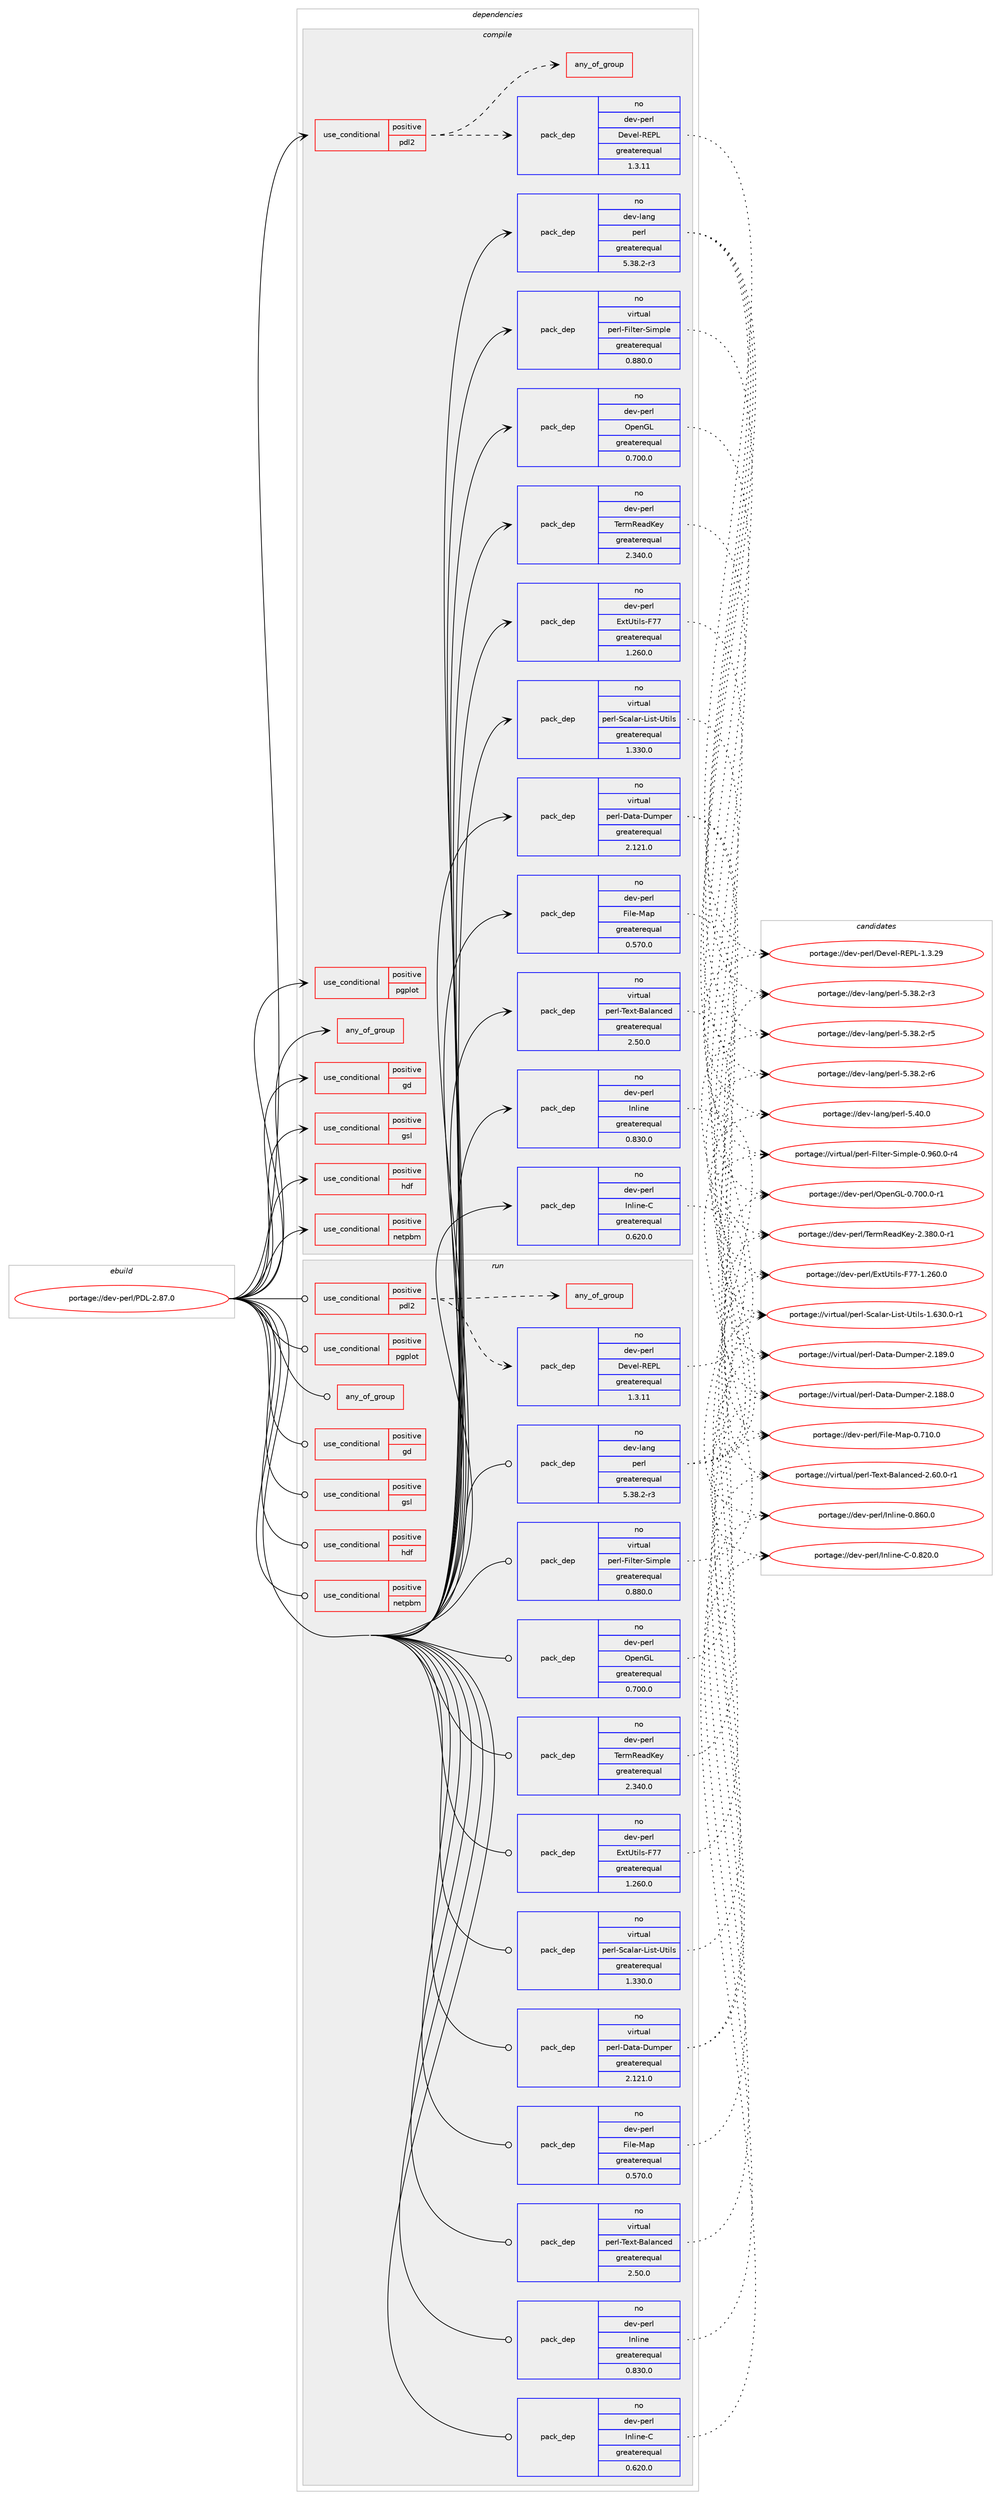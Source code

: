 digraph prolog {

# *************
# Graph options
# *************

newrank=true;
concentrate=true;
compound=true;
graph [rankdir=LR,fontname=Helvetica,fontsize=10,ranksep=1.5];#, ranksep=2.5, nodesep=0.2];
edge  [arrowhead=vee];
node  [fontname=Helvetica,fontsize=10];

# **********
# The ebuild
# **********

subgraph cluster_leftcol {
color=gray;
rank=same;
label=<<i>ebuild</i>>;
id [label="portage://dev-perl/PDL-2.87.0", color=red, width=4, href="../dev-perl/PDL-2.87.0.svg"];
}

# ****************
# The dependencies
# ****************

subgraph cluster_midcol {
color=gray;
label=<<i>dependencies</i>>;
subgraph cluster_compile {
fillcolor="#eeeeee";
style=filled;
label=<<i>compile</i>>;
subgraph any1041 {
dependency67538 [label=<<TABLE BORDER="0" CELLBORDER="1" CELLSPACING="0" CELLPADDING="4"><TR><TD CELLPADDING="10">any_of_group</TD></TR></TABLE>>, shape=none, color=red];# *** BEGIN UNKNOWN DEPENDENCY TYPE (TODO) ***
# dependency67538 -> package_dependency(portage://dev-perl/PDL-2.87.0,install,no,dev-perl,Term-ReadLine-Perl,none,[,,],[],[])
# *** END UNKNOWN DEPENDENCY TYPE (TODO) ***

# *** BEGIN UNKNOWN DEPENDENCY TYPE (TODO) ***
# dependency67538 -> package_dependency(portage://dev-perl/PDL-2.87.0,install,no,dev-perl,Term-ReadLine-Gnu,none,[,,],[],[])
# *** END UNKNOWN DEPENDENCY TYPE (TODO) ***

}
id:e -> dependency67538:w [weight=20,style="solid",arrowhead="vee"];
subgraph cond29078 {
dependency67539 [label=<<TABLE BORDER="0" CELLBORDER="1" CELLSPACING="0" CELLPADDING="4"><TR><TD ROWSPAN="3" CELLPADDING="10">use_conditional</TD></TR><TR><TD>positive</TD></TR><TR><TD>gd</TD></TR></TABLE>>, shape=none, color=red];
# *** BEGIN UNKNOWN DEPENDENCY TYPE (TODO) ***
# dependency67539 -> package_dependency(portage://dev-perl/PDL-2.87.0,install,no,media-libs,gd,none,[,,],[],[])
# *** END UNKNOWN DEPENDENCY TYPE (TODO) ***

}
id:e -> dependency67539:w [weight=20,style="solid",arrowhead="vee"];
subgraph cond29079 {
dependency67540 [label=<<TABLE BORDER="0" CELLBORDER="1" CELLSPACING="0" CELLPADDING="4"><TR><TD ROWSPAN="3" CELLPADDING="10">use_conditional</TD></TR><TR><TD>positive</TD></TR><TR><TD>gsl</TD></TR></TABLE>>, shape=none, color=red];
# *** BEGIN UNKNOWN DEPENDENCY TYPE (TODO) ***
# dependency67540 -> package_dependency(portage://dev-perl/PDL-2.87.0,install,no,sci-libs,gsl,none,[,,],[],[])
# *** END UNKNOWN DEPENDENCY TYPE (TODO) ***

}
id:e -> dependency67540:w [weight=20,style="solid",arrowhead="vee"];
subgraph cond29080 {
dependency67541 [label=<<TABLE BORDER="0" CELLBORDER="1" CELLSPACING="0" CELLPADDING="4"><TR><TD ROWSPAN="3" CELLPADDING="10">use_conditional</TD></TR><TR><TD>positive</TD></TR><TR><TD>hdf</TD></TR></TABLE>>, shape=none, color=red];
# *** BEGIN UNKNOWN DEPENDENCY TYPE (TODO) ***
# dependency67541 -> package_dependency(portage://dev-perl/PDL-2.87.0,install,no,sci-libs,hdf,none,[,,],[],[])
# *** END UNKNOWN DEPENDENCY TYPE (TODO) ***

# *** BEGIN UNKNOWN DEPENDENCY TYPE (TODO) ***
# dependency67541 -> package_dependency(portage://dev-perl/PDL-2.87.0,install,no,dev-perl,Alien-HDF4,none,[,,],[],[])
# *** END UNKNOWN DEPENDENCY TYPE (TODO) ***

}
id:e -> dependency67541:w [weight=20,style="solid",arrowhead="vee"];
subgraph cond29081 {
dependency67542 [label=<<TABLE BORDER="0" CELLBORDER="1" CELLSPACING="0" CELLPADDING="4"><TR><TD ROWSPAN="3" CELLPADDING="10">use_conditional</TD></TR><TR><TD>positive</TD></TR><TR><TD>netpbm</TD></TR></TABLE>>, shape=none, color=red];
# *** BEGIN UNKNOWN DEPENDENCY TYPE (TODO) ***
# dependency67542 -> package_dependency(portage://dev-perl/PDL-2.87.0,install,no,media-libs,netpbm,none,[,,],[],[])
# *** END UNKNOWN DEPENDENCY TYPE (TODO) ***

# *** BEGIN UNKNOWN DEPENDENCY TYPE (TODO) ***
# dependency67542 -> package_dependency(portage://dev-perl/PDL-2.87.0,install,no,media-video,ffmpeg,none,[,,],[],[])
# *** END UNKNOWN DEPENDENCY TYPE (TODO) ***

}
id:e -> dependency67542:w [weight=20,style="solid",arrowhead="vee"];
subgraph cond29082 {
dependency67543 [label=<<TABLE BORDER="0" CELLBORDER="1" CELLSPACING="0" CELLPADDING="4"><TR><TD ROWSPAN="3" CELLPADDING="10">use_conditional</TD></TR><TR><TD>positive</TD></TR><TR><TD>pdl2</TD></TR></TABLE>>, shape=none, color=red];
subgraph pack37279 {
dependency67544 [label=<<TABLE BORDER="0" CELLBORDER="1" CELLSPACING="0" CELLPADDING="4" WIDTH="220"><TR><TD ROWSPAN="6" CELLPADDING="30">pack_dep</TD></TR><TR><TD WIDTH="110">no</TD></TR><TR><TD>dev-perl</TD></TR><TR><TD>Devel-REPL</TD></TR><TR><TD>greaterequal</TD></TR><TR><TD>1.3.11</TD></TR></TABLE>>, shape=none, color=blue];
}
dependency67543:e -> dependency67544:w [weight=20,style="dashed",arrowhead="vee"];
subgraph any1042 {
dependency67545 [label=<<TABLE BORDER="0" CELLBORDER="1" CELLSPACING="0" CELLPADDING="4"><TR><TD CELLPADDING="10">any_of_group</TD></TR></TABLE>>, shape=none, color=red];# *** BEGIN UNKNOWN DEPENDENCY TYPE (TODO) ***
# dependency67545 -> package_dependency(portage://dev-perl/PDL-2.87.0,install,no,dev-perl,Term-ReadLine-Perl,none,[,,],[],[])
# *** END UNKNOWN DEPENDENCY TYPE (TODO) ***

# *** BEGIN UNKNOWN DEPENDENCY TYPE (TODO) ***
# dependency67545 -> package_dependency(portage://dev-perl/PDL-2.87.0,install,no,dev-perl,Term-ReadLine-Gnu,none,[,,],[],[])
# *** END UNKNOWN DEPENDENCY TYPE (TODO) ***

}
dependency67543:e -> dependency67545:w [weight=20,style="dashed",arrowhead="vee"];
}
id:e -> dependency67543:w [weight=20,style="solid",arrowhead="vee"];
subgraph cond29083 {
dependency67546 [label=<<TABLE BORDER="0" CELLBORDER="1" CELLSPACING="0" CELLPADDING="4"><TR><TD ROWSPAN="3" CELLPADDING="10">use_conditional</TD></TR><TR><TD>positive</TD></TR><TR><TD>pgplot</TD></TR></TABLE>>, shape=none, color=red];
# *** BEGIN UNKNOWN DEPENDENCY TYPE (TODO) ***
# dependency67546 -> package_dependency(portage://dev-perl/PDL-2.87.0,install,no,dev-perl,PGPLOT,none,[,,],[],[])
# *** END UNKNOWN DEPENDENCY TYPE (TODO) ***

}
id:e -> dependency67546:w [weight=20,style="solid",arrowhead="vee"];
# *** BEGIN UNKNOWN DEPENDENCY TYPE (TODO) ***
# id -> package_dependency(portage://dev-perl/PDL-2.87.0,install,no,app-arch,sharutils,none,[,,],[],[])
# *** END UNKNOWN DEPENDENCY TYPE (TODO) ***

subgraph pack37280 {
dependency67547 [label=<<TABLE BORDER="0" CELLBORDER="1" CELLSPACING="0" CELLPADDING="4" WIDTH="220"><TR><TD ROWSPAN="6" CELLPADDING="30">pack_dep</TD></TR><TR><TD WIDTH="110">no</TD></TR><TR><TD>dev-lang</TD></TR><TR><TD>perl</TD></TR><TR><TD>greaterequal</TD></TR><TR><TD>5.38.2-r3</TD></TR></TABLE>>, shape=none, color=blue];
}
id:e -> dependency67547:w [weight=20,style="solid",arrowhead="vee"];
# *** BEGIN UNKNOWN DEPENDENCY TYPE (TODO) ***
# id -> package_dependency(portage://dev-perl/PDL-2.87.0,install,no,dev-perl,Astro-FITS-Header,none,[,,],[],[])
# *** END UNKNOWN DEPENDENCY TYPE (TODO) ***

# *** BEGIN UNKNOWN DEPENDENCY TYPE (TODO) ***
# id -> package_dependency(portage://dev-perl/PDL-2.87.0,install,no,dev-perl,Convert-UU,none,[,,],[],[])
# *** END UNKNOWN DEPENDENCY TYPE (TODO) ***

subgraph pack37281 {
dependency67548 [label=<<TABLE BORDER="0" CELLBORDER="1" CELLSPACING="0" CELLPADDING="4" WIDTH="220"><TR><TD ROWSPAN="6" CELLPADDING="30">pack_dep</TD></TR><TR><TD WIDTH="110">no</TD></TR><TR><TD>dev-perl</TD></TR><TR><TD>ExtUtils-F77</TD></TR><TR><TD>greaterequal</TD></TR><TR><TD>1.260.0</TD></TR></TABLE>>, shape=none, color=blue];
}
id:e -> dependency67548:w [weight=20,style="solid",arrowhead="vee"];
subgraph pack37282 {
dependency67549 [label=<<TABLE BORDER="0" CELLBORDER="1" CELLSPACING="0" CELLPADDING="4" WIDTH="220"><TR><TD ROWSPAN="6" CELLPADDING="30">pack_dep</TD></TR><TR><TD WIDTH="110">no</TD></TR><TR><TD>dev-perl</TD></TR><TR><TD>File-Map</TD></TR><TR><TD>greaterequal</TD></TR><TR><TD>0.570.0</TD></TR></TABLE>>, shape=none, color=blue];
}
id:e -> dependency67549:w [weight=20,style="solid",arrowhead="vee"];
# *** BEGIN UNKNOWN DEPENDENCY TYPE (TODO) ***
# id -> package_dependency(portage://dev-perl/PDL-2.87.0,install,no,dev-perl,File-Which,none,[,,],[],[])
# *** END UNKNOWN DEPENDENCY TYPE (TODO) ***

# *** BEGIN UNKNOWN DEPENDENCY TYPE (TODO) ***
# id -> package_dependency(portage://dev-perl/PDL-2.87.0,install,no,dev-perl,Filter,none,[,,],[],[])
# *** END UNKNOWN DEPENDENCY TYPE (TODO) ***

subgraph pack37283 {
dependency67550 [label=<<TABLE BORDER="0" CELLBORDER="1" CELLSPACING="0" CELLPADDING="4" WIDTH="220"><TR><TD ROWSPAN="6" CELLPADDING="30">pack_dep</TD></TR><TR><TD WIDTH="110">no</TD></TR><TR><TD>dev-perl</TD></TR><TR><TD>Inline</TD></TR><TR><TD>greaterequal</TD></TR><TR><TD>0.830.0</TD></TR></TABLE>>, shape=none, color=blue];
}
id:e -> dependency67550:w [weight=20,style="solid",arrowhead="vee"];
subgraph pack37284 {
dependency67551 [label=<<TABLE BORDER="0" CELLBORDER="1" CELLSPACING="0" CELLPADDING="4" WIDTH="220"><TR><TD ROWSPAN="6" CELLPADDING="30">pack_dep</TD></TR><TR><TD WIDTH="110">no</TD></TR><TR><TD>dev-perl</TD></TR><TR><TD>Inline-C</TD></TR><TR><TD>greaterequal</TD></TR><TR><TD>0.620.0</TD></TR></TABLE>>, shape=none, color=blue];
}
id:e -> dependency67551:w [weight=20,style="solid",arrowhead="vee"];
# *** BEGIN UNKNOWN DEPENDENCY TYPE (TODO) ***
# id -> package_dependency(portage://dev-perl/PDL-2.87.0,install,no,dev-perl,Module-Compile,none,[,,],[],[])
# *** END UNKNOWN DEPENDENCY TYPE (TODO) ***

subgraph pack37285 {
dependency67552 [label=<<TABLE BORDER="0" CELLBORDER="1" CELLSPACING="0" CELLPADDING="4" WIDTH="220"><TR><TD ROWSPAN="6" CELLPADDING="30">pack_dep</TD></TR><TR><TD WIDTH="110">no</TD></TR><TR><TD>dev-perl</TD></TR><TR><TD>OpenGL</TD></TR><TR><TD>greaterequal</TD></TR><TR><TD>0.700.0</TD></TR></TABLE>>, shape=none, color=blue];
}
id:e -> dependency67552:w [weight=20,style="solid",arrowhead="vee"];
# *** BEGIN UNKNOWN DEPENDENCY TYPE (TODO) ***
# id -> package_dependency(portage://dev-perl/PDL-2.87.0,install,no,dev-perl,OpenGL-GLUT,none,[,,],[],[])
# *** END UNKNOWN DEPENDENCY TYPE (TODO) ***

# *** BEGIN UNKNOWN DEPENDENCY TYPE (TODO) ***
# id -> package_dependency(portage://dev-perl/PDL-2.87.0,install,no,dev-perl,Pod-Parser,none,[,,],[],[])
# *** END UNKNOWN DEPENDENCY TYPE (TODO) ***

subgraph pack37286 {
dependency67553 [label=<<TABLE BORDER="0" CELLBORDER="1" CELLSPACING="0" CELLPADDING="4" WIDTH="220"><TR><TD ROWSPAN="6" CELLPADDING="30">pack_dep</TD></TR><TR><TD WIDTH="110">no</TD></TR><TR><TD>dev-perl</TD></TR><TR><TD>TermReadKey</TD></TR><TR><TD>greaterequal</TD></TR><TR><TD>2.340.0</TD></TR></TABLE>>, shape=none, color=blue];
}
id:e -> dependency67553:w [weight=20,style="solid",arrowhead="vee"];
# *** BEGIN UNKNOWN DEPENDENCY TYPE (TODO) ***
# id -> package_dependency(portage://dev-perl/PDL-2.87.0,install,no,sys-libs,ncurses,none,[,,],any_same_slot,[])
# *** END UNKNOWN DEPENDENCY TYPE (TODO) ***

# *** BEGIN UNKNOWN DEPENDENCY TYPE (TODO) ***
# id -> package_dependency(portage://dev-perl/PDL-2.87.0,install,no,virtual,fortran,none,[,,],[],[])
# *** END UNKNOWN DEPENDENCY TYPE (TODO) ***

subgraph pack37287 {
dependency67554 [label=<<TABLE BORDER="0" CELLBORDER="1" CELLSPACING="0" CELLPADDING="4" WIDTH="220"><TR><TD ROWSPAN="6" CELLPADDING="30">pack_dep</TD></TR><TR><TD WIDTH="110">no</TD></TR><TR><TD>virtual</TD></TR><TR><TD>perl-Data-Dumper</TD></TR><TR><TD>greaterequal</TD></TR><TR><TD>2.121.0</TD></TR></TABLE>>, shape=none, color=blue];
}
id:e -> dependency67554:w [weight=20,style="solid",arrowhead="vee"];
# *** BEGIN UNKNOWN DEPENDENCY TYPE (TODO) ***
# id -> package_dependency(portage://dev-perl/PDL-2.87.0,install,no,virtual,perl-File-Spec,none,[,,],[],[])
# *** END UNKNOWN DEPENDENCY TYPE (TODO) ***

# *** BEGIN UNKNOWN DEPENDENCY TYPE (TODO) ***
# id -> package_dependency(portage://dev-perl/PDL-2.87.0,install,no,virtual,perl-File-Temp,none,[,,],[],[])
# *** END UNKNOWN DEPENDENCY TYPE (TODO) ***

subgraph pack37288 {
dependency67555 [label=<<TABLE BORDER="0" CELLBORDER="1" CELLSPACING="0" CELLPADDING="4" WIDTH="220"><TR><TD ROWSPAN="6" CELLPADDING="30">pack_dep</TD></TR><TR><TD WIDTH="110">no</TD></TR><TR><TD>virtual</TD></TR><TR><TD>perl-Filter-Simple</TD></TR><TR><TD>greaterequal</TD></TR><TR><TD>0.880.0</TD></TR></TABLE>>, shape=none, color=blue];
}
id:e -> dependency67555:w [weight=20,style="solid",arrowhead="vee"];
# *** BEGIN UNKNOWN DEPENDENCY TYPE (TODO) ***
# id -> package_dependency(portage://dev-perl/PDL-2.87.0,install,no,virtual,perl-Filter-Simple,none,[,,],[],[])
# *** END UNKNOWN DEPENDENCY TYPE (TODO) ***

# *** BEGIN UNKNOWN DEPENDENCY TYPE (TODO) ***
# id -> package_dependency(portage://dev-perl/PDL-2.87.0,install,no,virtual,perl-Math-Complex,none,[,,],[],[])
# *** END UNKNOWN DEPENDENCY TYPE (TODO) ***

subgraph pack37289 {
dependency67556 [label=<<TABLE BORDER="0" CELLBORDER="1" CELLSPACING="0" CELLPADDING="4" WIDTH="220"><TR><TD ROWSPAN="6" CELLPADDING="30">pack_dep</TD></TR><TR><TD WIDTH="110">no</TD></TR><TR><TD>virtual</TD></TR><TR><TD>perl-Scalar-List-Utils</TD></TR><TR><TD>greaterequal</TD></TR><TR><TD>1.330.0</TD></TR></TABLE>>, shape=none, color=blue];
}
id:e -> dependency67556:w [weight=20,style="solid",arrowhead="vee"];
# *** BEGIN UNKNOWN DEPENDENCY TYPE (TODO) ***
# id -> package_dependency(portage://dev-perl/PDL-2.87.0,install,no,virtual,perl-Storable,none,[,,],[],[])
# *** END UNKNOWN DEPENDENCY TYPE (TODO) ***

subgraph pack37290 {
dependency67557 [label=<<TABLE BORDER="0" CELLBORDER="1" CELLSPACING="0" CELLPADDING="4" WIDTH="220"><TR><TD ROWSPAN="6" CELLPADDING="30">pack_dep</TD></TR><TR><TD WIDTH="110">no</TD></TR><TR><TD>virtual</TD></TR><TR><TD>perl-Text-Balanced</TD></TR><TR><TD>greaterequal</TD></TR><TR><TD>2.50.0</TD></TR></TABLE>>, shape=none, color=blue];
}
id:e -> dependency67557:w [weight=20,style="solid",arrowhead="vee"];
}
subgraph cluster_compileandrun {
fillcolor="#eeeeee";
style=filled;
label=<<i>compile and run</i>>;
}
subgraph cluster_run {
fillcolor="#eeeeee";
style=filled;
label=<<i>run</i>>;
subgraph any1043 {
dependency67558 [label=<<TABLE BORDER="0" CELLBORDER="1" CELLSPACING="0" CELLPADDING="4"><TR><TD CELLPADDING="10">any_of_group</TD></TR></TABLE>>, shape=none, color=red];# *** BEGIN UNKNOWN DEPENDENCY TYPE (TODO) ***
# dependency67558 -> package_dependency(portage://dev-perl/PDL-2.87.0,run,no,dev-perl,Term-ReadLine-Perl,none,[,,],[],[])
# *** END UNKNOWN DEPENDENCY TYPE (TODO) ***

# *** BEGIN UNKNOWN DEPENDENCY TYPE (TODO) ***
# dependency67558 -> package_dependency(portage://dev-perl/PDL-2.87.0,run,no,dev-perl,Term-ReadLine-Gnu,none,[,,],[],[])
# *** END UNKNOWN DEPENDENCY TYPE (TODO) ***

}
id:e -> dependency67558:w [weight=20,style="solid",arrowhead="odot"];
subgraph cond29084 {
dependency67559 [label=<<TABLE BORDER="0" CELLBORDER="1" CELLSPACING="0" CELLPADDING="4"><TR><TD ROWSPAN="3" CELLPADDING="10">use_conditional</TD></TR><TR><TD>positive</TD></TR><TR><TD>gd</TD></TR></TABLE>>, shape=none, color=red];
# *** BEGIN UNKNOWN DEPENDENCY TYPE (TODO) ***
# dependency67559 -> package_dependency(portage://dev-perl/PDL-2.87.0,run,no,media-libs,gd,none,[,,],[],[])
# *** END UNKNOWN DEPENDENCY TYPE (TODO) ***

}
id:e -> dependency67559:w [weight=20,style="solid",arrowhead="odot"];
subgraph cond29085 {
dependency67560 [label=<<TABLE BORDER="0" CELLBORDER="1" CELLSPACING="0" CELLPADDING="4"><TR><TD ROWSPAN="3" CELLPADDING="10">use_conditional</TD></TR><TR><TD>positive</TD></TR><TR><TD>gsl</TD></TR></TABLE>>, shape=none, color=red];
# *** BEGIN UNKNOWN DEPENDENCY TYPE (TODO) ***
# dependency67560 -> package_dependency(portage://dev-perl/PDL-2.87.0,run,no,sci-libs,gsl,none,[,,],[],[])
# *** END UNKNOWN DEPENDENCY TYPE (TODO) ***

}
id:e -> dependency67560:w [weight=20,style="solid",arrowhead="odot"];
subgraph cond29086 {
dependency67561 [label=<<TABLE BORDER="0" CELLBORDER="1" CELLSPACING="0" CELLPADDING="4"><TR><TD ROWSPAN="3" CELLPADDING="10">use_conditional</TD></TR><TR><TD>positive</TD></TR><TR><TD>hdf</TD></TR></TABLE>>, shape=none, color=red];
# *** BEGIN UNKNOWN DEPENDENCY TYPE (TODO) ***
# dependency67561 -> package_dependency(portage://dev-perl/PDL-2.87.0,run,no,sci-libs,hdf,none,[,,],[],[])
# *** END UNKNOWN DEPENDENCY TYPE (TODO) ***

# *** BEGIN UNKNOWN DEPENDENCY TYPE (TODO) ***
# dependency67561 -> package_dependency(portage://dev-perl/PDL-2.87.0,run,no,dev-perl,Alien-HDF4,none,[,,],[],[])
# *** END UNKNOWN DEPENDENCY TYPE (TODO) ***

}
id:e -> dependency67561:w [weight=20,style="solid",arrowhead="odot"];
subgraph cond29087 {
dependency67562 [label=<<TABLE BORDER="0" CELLBORDER="1" CELLSPACING="0" CELLPADDING="4"><TR><TD ROWSPAN="3" CELLPADDING="10">use_conditional</TD></TR><TR><TD>positive</TD></TR><TR><TD>netpbm</TD></TR></TABLE>>, shape=none, color=red];
# *** BEGIN UNKNOWN DEPENDENCY TYPE (TODO) ***
# dependency67562 -> package_dependency(portage://dev-perl/PDL-2.87.0,run,no,media-libs,netpbm,none,[,,],[],[])
# *** END UNKNOWN DEPENDENCY TYPE (TODO) ***

# *** BEGIN UNKNOWN DEPENDENCY TYPE (TODO) ***
# dependency67562 -> package_dependency(portage://dev-perl/PDL-2.87.0,run,no,media-video,ffmpeg,none,[,,],[],[])
# *** END UNKNOWN DEPENDENCY TYPE (TODO) ***

}
id:e -> dependency67562:w [weight=20,style="solid",arrowhead="odot"];
subgraph cond29088 {
dependency67563 [label=<<TABLE BORDER="0" CELLBORDER="1" CELLSPACING="0" CELLPADDING="4"><TR><TD ROWSPAN="3" CELLPADDING="10">use_conditional</TD></TR><TR><TD>positive</TD></TR><TR><TD>pdl2</TD></TR></TABLE>>, shape=none, color=red];
subgraph pack37291 {
dependency67564 [label=<<TABLE BORDER="0" CELLBORDER="1" CELLSPACING="0" CELLPADDING="4" WIDTH="220"><TR><TD ROWSPAN="6" CELLPADDING="30">pack_dep</TD></TR><TR><TD WIDTH="110">no</TD></TR><TR><TD>dev-perl</TD></TR><TR><TD>Devel-REPL</TD></TR><TR><TD>greaterequal</TD></TR><TR><TD>1.3.11</TD></TR></TABLE>>, shape=none, color=blue];
}
dependency67563:e -> dependency67564:w [weight=20,style="dashed",arrowhead="vee"];
subgraph any1044 {
dependency67565 [label=<<TABLE BORDER="0" CELLBORDER="1" CELLSPACING="0" CELLPADDING="4"><TR><TD CELLPADDING="10">any_of_group</TD></TR></TABLE>>, shape=none, color=red];# *** BEGIN UNKNOWN DEPENDENCY TYPE (TODO) ***
# dependency67565 -> package_dependency(portage://dev-perl/PDL-2.87.0,run,no,dev-perl,Term-ReadLine-Perl,none,[,,],[],[])
# *** END UNKNOWN DEPENDENCY TYPE (TODO) ***

# *** BEGIN UNKNOWN DEPENDENCY TYPE (TODO) ***
# dependency67565 -> package_dependency(portage://dev-perl/PDL-2.87.0,run,no,dev-perl,Term-ReadLine-Gnu,none,[,,],[],[])
# *** END UNKNOWN DEPENDENCY TYPE (TODO) ***

}
dependency67563:e -> dependency67565:w [weight=20,style="dashed",arrowhead="vee"];
}
id:e -> dependency67563:w [weight=20,style="solid",arrowhead="odot"];
subgraph cond29089 {
dependency67566 [label=<<TABLE BORDER="0" CELLBORDER="1" CELLSPACING="0" CELLPADDING="4"><TR><TD ROWSPAN="3" CELLPADDING="10">use_conditional</TD></TR><TR><TD>positive</TD></TR><TR><TD>pgplot</TD></TR></TABLE>>, shape=none, color=red];
# *** BEGIN UNKNOWN DEPENDENCY TYPE (TODO) ***
# dependency67566 -> package_dependency(portage://dev-perl/PDL-2.87.0,run,no,dev-perl,PGPLOT,none,[,,],[],[])
# *** END UNKNOWN DEPENDENCY TYPE (TODO) ***

}
id:e -> dependency67566:w [weight=20,style="solid",arrowhead="odot"];
# *** BEGIN UNKNOWN DEPENDENCY TYPE (TODO) ***
# id -> package_dependency(portage://dev-perl/PDL-2.87.0,run,no,app-arch,sharutils,none,[,,],[],[])
# *** END UNKNOWN DEPENDENCY TYPE (TODO) ***

subgraph pack37292 {
dependency67567 [label=<<TABLE BORDER="0" CELLBORDER="1" CELLSPACING="0" CELLPADDING="4" WIDTH="220"><TR><TD ROWSPAN="6" CELLPADDING="30">pack_dep</TD></TR><TR><TD WIDTH="110">no</TD></TR><TR><TD>dev-lang</TD></TR><TR><TD>perl</TD></TR><TR><TD>greaterequal</TD></TR><TR><TD>5.38.2-r3</TD></TR></TABLE>>, shape=none, color=blue];
}
id:e -> dependency67567:w [weight=20,style="solid",arrowhead="odot"];
# *** BEGIN UNKNOWN DEPENDENCY TYPE (TODO) ***
# id -> package_dependency(portage://dev-perl/PDL-2.87.0,run,no,dev-lang,perl,none,[,,],any_same_slot,[])
# *** END UNKNOWN DEPENDENCY TYPE (TODO) ***

# *** BEGIN UNKNOWN DEPENDENCY TYPE (TODO) ***
# id -> package_dependency(portage://dev-perl/PDL-2.87.0,run,no,dev-perl,Astro-FITS-Header,none,[,,],[],[])
# *** END UNKNOWN DEPENDENCY TYPE (TODO) ***

# *** BEGIN UNKNOWN DEPENDENCY TYPE (TODO) ***
# id -> package_dependency(portage://dev-perl/PDL-2.87.0,run,no,dev-perl,Convert-UU,none,[,,],[],[])
# *** END UNKNOWN DEPENDENCY TYPE (TODO) ***

subgraph pack37293 {
dependency67568 [label=<<TABLE BORDER="0" CELLBORDER="1" CELLSPACING="0" CELLPADDING="4" WIDTH="220"><TR><TD ROWSPAN="6" CELLPADDING="30">pack_dep</TD></TR><TR><TD WIDTH="110">no</TD></TR><TR><TD>dev-perl</TD></TR><TR><TD>ExtUtils-F77</TD></TR><TR><TD>greaterequal</TD></TR><TR><TD>1.260.0</TD></TR></TABLE>>, shape=none, color=blue];
}
id:e -> dependency67568:w [weight=20,style="solid",arrowhead="odot"];
subgraph pack37294 {
dependency67569 [label=<<TABLE BORDER="0" CELLBORDER="1" CELLSPACING="0" CELLPADDING="4" WIDTH="220"><TR><TD ROWSPAN="6" CELLPADDING="30">pack_dep</TD></TR><TR><TD WIDTH="110">no</TD></TR><TR><TD>dev-perl</TD></TR><TR><TD>File-Map</TD></TR><TR><TD>greaterequal</TD></TR><TR><TD>0.570.0</TD></TR></TABLE>>, shape=none, color=blue];
}
id:e -> dependency67569:w [weight=20,style="solid",arrowhead="odot"];
# *** BEGIN UNKNOWN DEPENDENCY TYPE (TODO) ***
# id -> package_dependency(portage://dev-perl/PDL-2.87.0,run,no,dev-perl,File-Which,none,[,,],[],[])
# *** END UNKNOWN DEPENDENCY TYPE (TODO) ***

# *** BEGIN UNKNOWN DEPENDENCY TYPE (TODO) ***
# id -> package_dependency(portage://dev-perl/PDL-2.87.0,run,no,dev-perl,Filter,none,[,,],[],[])
# *** END UNKNOWN DEPENDENCY TYPE (TODO) ***

subgraph pack37295 {
dependency67570 [label=<<TABLE BORDER="0" CELLBORDER="1" CELLSPACING="0" CELLPADDING="4" WIDTH="220"><TR><TD ROWSPAN="6" CELLPADDING="30">pack_dep</TD></TR><TR><TD WIDTH="110">no</TD></TR><TR><TD>dev-perl</TD></TR><TR><TD>Inline</TD></TR><TR><TD>greaterequal</TD></TR><TR><TD>0.830.0</TD></TR></TABLE>>, shape=none, color=blue];
}
id:e -> dependency67570:w [weight=20,style="solid",arrowhead="odot"];
subgraph pack37296 {
dependency67571 [label=<<TABLE BORDER="0" CELLBORDER="1" CELLSPACING="0" CELLPADDING="4" WIDTH="220"><TR><TD ROWSPAN="6" CELLPADDING="30">pack_dep</TD></TR><TR><TD WIDTH="110">no</TD></TR><TR><TD>dev-perl</TD></TR><TR><TD>Inline-C</TD></TR><TR><TD>greaterequal</TD></TR><TR><TD>0.620.0</TD></TR></TABLE>>, shape=none, color=blue];
}
id:e -> dependency67571:w [weight=20,style="solid",arrowhead="odot"];
# *** BEGIN UNKNOWN DEPENDENCY TYPE (TODO) ***
# id -> package_dependency(portage://dev-perl/PDL-2.87.0,run,no,dev-perl,Module-Compile,none,[,,],[],[])
# *** END UNKNOWN DEPENDENCY TYPE (TODO) ***

subgraph pack37297 {
dependency67572 [label=<<TABLE BORDER="0" CELLBORDER="1" CELLSPACING="0" CELLPADDING="4" WIDTH="220"><TR><TD ROWSPAN="6" CELLPADDING="30">pack_dep</TD></TR><TR><TD WIDTH="110">no</TD></TR><TR><TD>dev-perl</TD></TR><TR><TD>OpenGL</TD></TR><TR><TD>greaterequal</TD></TR><TR><TD>0.700.0</TD></TR></TABLE>>, shape=none, color=blue];
}
id:e -> dependency67572:w [weight=20,style="solid",arrowhead="odot"];
# *** BEGIN UNKNOWN DEPENDENCY TYPE (TODO) ***
# id -> package_dependency(portage://dev-perl/PDL-2.87.0,run,no,dev-perl,OpenGL-GLUT,none,[,,],[],[])
# *** END UNKNOWN DEPENDENCY TYPE (TODO) ***

# *** BEGIN UNKNOWN DEPENDENCY TYPE (TODO) ***
# id -> package_dependency(portage://dev-perl/PDL-2.87.0,run,no,dev-perl,Pod-Parser,none,[,,],[],[])
# *** END UNKNOWN DEPENDENCY TYPE (TODO) ***

subgraph pack37298 {
dependency67573 [label=<<TABLE BORDER="0" CELLBORDER="1" CELLSPACING="0" CELLPADDING="4" WIDTH="220"><TR><TD ROWSPAN="6" CELLPADDING="30">pack_dep</TD></TR><TR><TD WIDTH="110">no</TD></TR><TR><TD>dev-perl</TD></TR><TR><TD>TermReadKey</TD></TR><TR><TD>greaterequal</TD></TR><TR><TD>2.340.0</TD></TR></TABLE>>, shape=none, color=blue];
}
id:e -> dependency67573:w [weight=20,style="solid",arrowhead="odot"];
# *** BEGIN UNKNOWN DEPENDENCY TYPE (TODO) ***
# id -> package_dependency(portage://dev-perl/PDL-2.87.0,run,no,sys-libs,ncurses,none,[,,],any_same_slot,[])
# *** END UNKNOWN DEPENDENCY TYPE (TODO) ***

# *** BEGIN UNKNOWN DEPENDENCY TYPE (TODO) ***
# id -> package_dependency(portage://dev-perl/PDL-2.87.0,run,no,virtual,fortran,none,[,,],[],[])
# *** END UNKNOWN DEPENDENCY TYPE (TODO) ***

subgraph pack37299 {
dependency67574 [label=<<TABLE BORDER="0" CELLBORDER="1" CELLSPACING="0" CELLPADDING="4" WIDTH="220"><TR><TD ROWSPAN="6" CELLPADDING="30">pack_dep</TD></TR><TR><TD WIDTH="110">no</TD></TR><TR><TD>virtual</TD></TR><TR><TD>perl-Data-Dumper</TD></TR><TR><TD>greaterequal</TD></TR><TR><TD>2.121.0</TD></TR></TABLE>>, shape=none, color=blue];
}
id:e -> dependency67574:w [weight=20,style="solid",arrowhead="odot"];
# *** BEGIN UNKNOWN DEPENDENCY TYPE (TODO) ***
# id -> package_dependency(portage://dev-perl/PDL-2.87.0,run,no,virtual,perl-File-Spec,none,[,,],[],[])
# *** END UNKNOWN DEPENDENCY TYPE (TODO) ***

# *** BEGIN UNKNOWN DEPENDENCY TYPE (TODO) ***
# id -> package_dependency(portage://dev-perl/PDL-2.87.0,run,no,virtual,perl-File-Temp,none,[,,],[],[])
# *** END UNKNOWN DEPENDENCY TYPE (TODO) ***

subgraph pack37300 {
dependency67575 [label=<<TABLE BORDER="0" CELLBORDER="1" CELLSPACING="0" CELLPADDING="4" WIDTH="220"><TR><TD ROWSPAN="6" CELLPADDING="30">pack_dep</TD></TR><TR><TD WIDTH="110">no</TD></TR><TR><TD>virtual</TD></TR><TR><TD>perl-Filter-Simple</TD></TR><TR><TD>greaterequal</TD></TR><TR><TD>0.880.0</TD></TR></TABLE>>, shape=none, color=blue];
}
id:e -> dependency67575:w [weight=20,style="solid",arrowhead="odot"];
# *** BEGIN UNKNOWN DEPENDENCY TYPE (TODO) ***
# id -> package_dependency(portage://dev-perl/PDL-2.87.0,run,no,virtual,perl-Filter-Simple,none,[,,],[],[])
# *** END UNKNOWN DEPENDENCY TYPE (TODO) ***

# *** BEGIN UNKNOWN DEPENDENCY TYPE (TODO) ***
# id -> package_dependency(portage://dev-perl/PDL-2.87.0,run,no,virtual,perl-Math-Complex,none,[,,],[],[])
# *** END UNKNOWN DEPENDENCY TYPE (TODO) ***

subgraph pack37301 {
dependency67576 [label=<<TABLE BORDER="0" CELLBORDER="1" CELLSPACING="0" CELLPADDING="4" WIDTH="220"><TR><TD ROWSPAN="6" CELLPADDING="30">pack_dep</TD></TR><TR><TD WIDTH="110">no</TD></TR><TR><TD>virtual</TD></TR><TR><TD>perl-Scalar-List-Utils</TD></TR><TR><TD>greaterequal</TD></TR><TR><TD>1.330.0</TD></TR></TABLE>>, shape=none, color=blue];
}
id:e -> dependency67576:w [weight=20,style="solid",arrowhead="odot"];
# *** BEGIN UNKNOWN DEPENDENCY TYPE (TODO) ***
# id -> package_dependency(portage://dev-perl/PDL-2.87.0,run,no,virtual,perl-Storable,none,[,,],[],[])
# *** END UNKNOWN DEPENDENCY TYPE (TODO) ***

subgraph pack37302 {
dependency67577 [label=<<TABLE BORDER="0" CELLBORDER="1" CELLSPACING="0" CELLPADDING="4" WIDTH="220"><TR><TD ROWSPAN="6" CELLPADDING="30">pack_dep</TD></TR><TR><TD WIDTH="110">no</TD></TR><TR><TD>virtual</TD></TR><TR><TD>perl-Text-Balanced</TD></TR><TR><TD>greaterequal</TD></TR><TR><TD>2.50.0</TD></TR></TABLE>>, shape=none, color=blue];
}
id:e -> dependency67577:w [weight=20,style="solid",arrowhead="odot"];
}
}

# **************
# The candidates
# **************

subgraph cluster_choices {
rank=same;
color=gray;
label=<<i>candidates</i>>;

subgraph choice37279 {
color=black;
nodesep=1;
choice100101118451121011141084768101118101108458269807645494651465057 [label="portage://dev-perl/Devel-REPL-1.3.29", color=red, width=4,href="../dev-perl/Devel-REPL-1.3.29.svg"];
dependency67544:e -> choice100101118451121011141084768101118101108458269807645494651465057:w [style=dotted,weight="100"];
}
subgraph choice37280 {
color=black;
nodesep=1;
choice100101118451089711010347112101114108455346515646504511451 [label="portage://dev-lang/perl-5.38.2-r3", color=red, width=4,href="../dev-lang/perl-5.38.2-r3.svg"];
choice100101118451089711010347112101114108455346515646504511453 [label="portage://dev-lang/perl-5.38.2-r5", color=red, width=4,href="../dev-lang/perl-5.38.2-r5.svg"];
choice100101118451089711010347112101114108455346515646504511454 [label="portage://dev-lang/perl-5.38.2-r6", color=red, width=4,href="../dev-lang/perl-5.38.2-r6.svg"];
choice10010111845108971101034711210111410845534652484648 [label="portage://dev-lang/perl-5.40.0", color=red, width=4,href="../dev-lang/perl-5.40.0.svg"];
dependency67547:e -> choice100101118451089711010347112101114108455346515646504511451:w [style=dotted,weight="100"];
dependency67547:e -> choice100101118451089711010347112101114108455346515646504511453:w [style=dotted,weight="100"];
dependency67547:e -> choice100101118451089711010347112101114108455346515646504511454:w [style=dotted,weight="100"];
dependency67547:e -> choice10010111845108971101034711210111410845534652484648:w [style=dotted,weight="100"];
}
subgraph choice37281 {
color=black;
nodesep=1;
choice10010111845112101114108476912011685116105108115457055554549465054484648 [label="portage://dev-perl/ExtUtils-F77-1.260.0", color=red, width=4,href="../dev-perl/ExtUtils-F77-1.260.0.svg"];
dependency67548:e -> choice10010111845112101114108476912011685116105108115457055554549465054484648:w [style=dotted,weight="100"];
}
subgraph choice37282 {
color=black;
nodesep=1;
choice1001011184511210111410847701051081014577971124548465549484648 [label="portage://dev-perl/File-Map-0.710.0", color=red, width=4,href="../dev-perl/File-Map-0.710.0.svg"];
dependency67549:e -> choice1001011184511210111410847701051081014577971124548465549484648:w [style=dotted,weight="100"];
}
subgraph choice37283 {
color=black;
nodesep=1;
choice1001011184511210111410847731101081051101014548465654484648 [label="portage://dev-perl/Inline-0.860.0", color=red, width=4,href="../dev-perl/Inline-0.860.0.svg"];
dependency67550:e -> choice1001011184511210111410847731101081051101014548465654484648:w [style=dotted,weight="100"];
}
subgraph choice37284 {
color=black;
nodesep=1;
choice10010111845112101114108477311010810511010145674548465650484648 [label="portage://dev-perl/Inline-C-0.820.0", color=red, width=4,href="../dev-perl/Inline-C-0.820.0.svg"];
dependency67551:e -> choice10010111845112101114108477311010810511010145674548465650484648:w [style=dotted,weight="100"];
}
subgraph choice37285 {
color=black;
nodesep=1;
choice100101118451121011141084779112101110717645484655484846484511449 [label="portage://dev-perl/OpenGL-0.700.0-r1", color=red, width=4,href="../dev-perl/OpenGL-0.700.0-r1.svg"];
dependency67552:e -> choice100101118451121011141084779112101110717645484655484846484511449:w [style=dotted,weight="100"];
}
subgraph choice37286 {
color=black;
nodesep=1;
choice10010111845112101114108478410111410982101971007510112145504651564846484511449 [label="portage://dev-perl/TermReadKey-2.380.0-r1", color=red, width=4,href="../dev-perl/TermReadKey-2.380.0-r1.svg"];
dependency67553:e -> choice10010111845112101114108478410111410982101971007510112145504651564846484511449:w [style=dotted,weight="100"];
}
subgraph choice37287 {
color=black;
nodesep=1;
choice11810511411611797108471121011141084568971169745681171091121011144550464956564648 [label="portage://virtual/perl-Data-Dumper-2.188.0", color=red, width=4,href="../virtual/perl-Data-Dumper-2.188.0.svg"];
choice11810511411611797108471121011141084568971169745681171091121011144550464956574648 [label="portage://virtual/perl-Data-Dumper-2.189.0", color=red, width=4,href="../virtual/perl-Data-Dumper-2.189.0.svg"];
dependency67554:e -> choice11810511411611797108471121011141084568971169745681171091121011144550464956564648:w [style=dotted,weight="100"];
dependency67554:e -> choice11810511411611797108471121011141084568971169745681171091121011144550464956574648:w [style=dotted,weight="100"];
}
subgraph choice37288 {
color=black;
nodesep=1;
choice11810511411611797108471121011141084570105108116101114458310510911210810145484657544846484511452 [label="portage://virtual/perl-Filter-Simple-0.960.0-r4", color=red, width=4,href="../virtual/perl-Filter-Simple-0.960.0-r4.svg"];
dependency67555:e -> choice11810511411611797108471121011141084570105108116101114458310510911210810145484657544846484511452:w [style=dotted,weight="100"];
}
subgraph choice37289 {
color=black;
nodesep=1;
choice118105114116117971084711210111410845839997108971144576105115116458511610510811545494654514846484511449 [label="portage://virtual/perl-Scalar-List-Utils-1.630.0-r1", color=red, width=4,href="../virtual/perl-Scalar-List-Utils-1.630.0-r1.svg"];
dependency67556:e -> choice118105114116117971084711210111410845839997108971144576105115116458511610510811545494654514846484511449:w [style=dotted,weight="100"];
}
subgraph choice37290 {
color=black;
nodesep=1;
choice118105114116117971084711210111410845841011201164566971089711099101100455046544846484511449 [label="portage://virtual/perl-Text-Balanced-2.60.0-r1", color=red, width=4,href="../virtual/perl-Text-Balanced-2.60.0-r1.svg"];
dependency67557:e -> choice118105114116117971084711210111410845841011201164566971089711099101100455046544846484511449:w [style=dotted,weight="100"];
}
subgraph choice37291 {
color=black;
nodesep=1;
choice100101118451121011141084768101118101108458269807645494651465057 [label="portage://dev-perl/Devel-REPL-1.3.29", color=red, width=4,href="../dev-perl/Devel-REPL-1.3.29.svg"];
dependency67564:e -> choice100101118451121011141084768101118101108458269807645494651465057:w [style=dotted,weight="100"];
}
subgraph choice37292 {
color=black;
nodesep=1;
choice100101118451089711010347112101114108455346515646504511451 [label="portage://dev-lang/perl-5.38.2-r3", color=red, width=4,href="../dev-lang/perl-5.38.2-r3.svg"];
choice100101118451089711010347112101114108455346515646504511453 [label="portage://dev-lang/perl-5.38.2-r5", color=red, width=4,href="../dev-lang/perl-5.38.2-r5.svg"];
choice100101118451089711010347112101114108455346515646504511454 [label="portage://dev-lang/perl-5.38.2-r6", color=red, width=4,href="../dev-lang/perl-5.38.2-r6.svg"];
choice10010111845108971101034711210111410845534652484648 [label="portage://dev-lang/perl-5.40.0", color=red, width=4,href="../dev-lang/perl-5.40.0.svg"];
dependency67567:e -> choice100101118451089711010347112101114108455346515646504511451:w [style=dotted,weight="100"];
dependency67567:e -> choice100101118451089711010347112101114108455346515646504511453:w [style=dotted,weight="100"];
dependency67567:e -> choice100101118451089711010347112101114108455346515646504511454:w [style=dotted,weight="100"];
dependency67567:e -> choice10010111845108971101034711210111410845534652484648:w [style=dotted,weight="100"];
}
subgraph choice37293 {
color=black;
nodesep=1;
choice10010111845112101114108476912011685116105108115457055554549465054484648 [label="portage://dev-perl/ExtUtils-F77-1.260.0", color=red, width=4,href="../dev-perl/ExtUtils-F77-1.260.0.svg"];
dependency67568:e -> choice10010111845112101114108476912011685116105108115457055554549465054484648:w [style=dotted,weight="100"];
}
subgraph choice37294 {
color=black;
nodesep=1;
choice1001011184511210111410847701051081014577971124548465549484648 [label="portage://dev-perl/File-Map-0.710.0", color=red, width=4,href="../dev-perl/File-Map-0.710.0.svg"];
dependency67569:e -> choice1001011184511210111410847701051081014577971124548465549484648:w [style=dotted,weight="100"];
}
subgraph choice37295 {
color=black;
nodesep=1;
choice1001011184511210111410847731101081051101014548465654484648 [label="portage://dev-perl/Inline-0.860.0", color=red, width=4,href="../dev-perl/Inline-0.860.0.svg"];
dependency67570:e -> choice1001011184511210111410847731101081051101014548465654484648:w [style=dotted,weight="100"];
}
subgraph choice37296 {
color=black;
nodesep=1;
choice10010111845112101114108477311010810511010145674548465650484648 [label="portage://dev-perl/Inline-C-0.820.0", color=red, width=4,href="../dev-perl/Inline-C-0.820.0.svg"];
dependency67571:e -> choice10010111845112101114108477311010810511010145674548465650484648:w [style=dotted,weight="100"];
}
subgraph choice37297 {
color=black;
nodesep=1;
choice100101118451121011141084779112101110717645484655484846484511449 [label="portage://dev-perl/OpenGL-0.700.0-r1", color=red, width=4,href="../dev-perl/OpenGL-0.700.0-r1.svg"];
dependency67572:e -> choice100101118451121011141084779112101110717645484655484846484511449:w [style=dotted,weight="100"];
}
subgraph choice37298 {
color=black;
nodesep=1;
choice10010111845112101114108478410111410982101971007510112145504651564846484511449 [label="portage://dev-perl/TermReadKey-2.380.0-r1", color=red, width=4,href="../dev-perl/TermReadKey-2.380.0-r1.svg"];
dependency67573:e -> choice10010111845112101114108478410111410982101971007510112145504651564846484511449:w [style=dotted,weight="100"];
}
subgraph choice37299 {
color=black;
nodesep=1;
choice11810511411611797108471121011141084568971169745681171091121011144550464956564648 [label="portage://virtual/perl-Data-Dumper-2.188.0", color=red, width=4,href="../virtual/perl-Data-Dumper-2.188.0.svg"];
choice11810511411611797108471121011141084568971169745681171091121011144550464956574648 [label="portage://virtual/perl-Data-Dumper-2.189.0", color=red, width=4,href="../virtual/perl-Data-Dumper-2.189.0.svg"];
dependency67574:e -> choice11810511411611797108471121011141084568971169745681171091121011144550464956564648:w [style=dotted,weight="100"];
dependency67574:e -> choice11810511411611797108471121011141084568971169745681171091121011144550464956574648:w [style=dotted,weight="100"];
}
subgraph choice37300 {
color=black;
nodesep=1;
choice11810511411611797108471121011141084570105108116101114458310510911210810145484657544846484511452 [label="portage://virtual/perl-Filter-Simple-0.960.0-r4", color=red, width=4,href="../virtual/perl-Filter-Simple-0.960.0-r4.svg"];
dependency67575:e -> choice11810511411611797108471121011141084570105108116101114458310510911210810145484657544846484511452:w [style=dotted,weight="100"];
}
subgraph choice37301 {
color=black;
nodesep=1;
choice118105114116117971084711210111410845839997108971144576105115116458511610510811545494654514846484511449 [label="portage://virtual/perl-Scalar-List-Utils-1.630.0-r1", color=red, width=4,href="../virtual/perl-Scalar-List-Utils-1.630.0-r1.svg"];
dependency67576:e -> choice118105114116117971084711210111410845839997108971144576105115116458511610510811545494654514846484511449:w [style=dotted,weight="100"];
}
subgraph choice37302 {
color=black;
nodesep=1;
choice118105114116117971084711210111410845841011201164566971089711099101100455046544846484511449 [label="portage://virtual/perl-Text-Balanced-2.60.0-r1", color=red, width=4,href="../virtual/perl-Text-Balanced-2.60.0-r1.svg"];
dependency67577:e -> choice118105114116117971084711210111410845841011201164566971089711099101100455046544846484511449:w [style=dotted,weight="100"];
}
}

}
